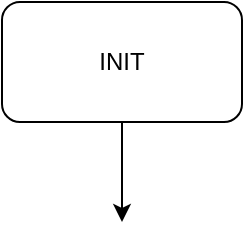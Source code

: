 <mxfile version="20.3.3" type="github">
  <diagram id="tXIZLf0SfIFckyW3LJKV" name="Página-1">
    <mxGraphModel dx="1038" dy="588" grid="1" gridSize="10" guides="1" tooltips="1" connect="1" arrows="1" fold="1" page="1" pageScale="1" pageWidth="827" pageHeight="1169" math="0" shadow="0">
      <root>
        <mxCell id="0" />
        <mxCell id="1" parent="0" />
        <mxCell id="eYk83dHdieH6RKrjfITh-1" value="INIT" style="rounded=1;whiteSpace=wrap;html=1;" vertex="1" parent="1">
          <mxGeometry x="320" y="20" width="120" height="60" as="geometry" />
        </mxCell>
        <mxCell id="eYk83dHdieH6RKrjfITh-2" value="" style="endArrow=classic;html=1;rounded=0;exitX=0.5;exitY=1;exitDx=0;exitDy=0;" edge="1" source="eYk83dHdieH6RKrjfITh-1" parent="1">
          <mxGeometry width="50" height="50" relative="1" as="geometry">
            <mxPoint x="369" y="160" as="sourcePoint" />
            <mxPoint x="380" y="130" as="targetPoint" />
          </mxGeometry>
        </mxCell>
      </root>
    </mxGraphModel>
  </diagram>
</mxfile>
